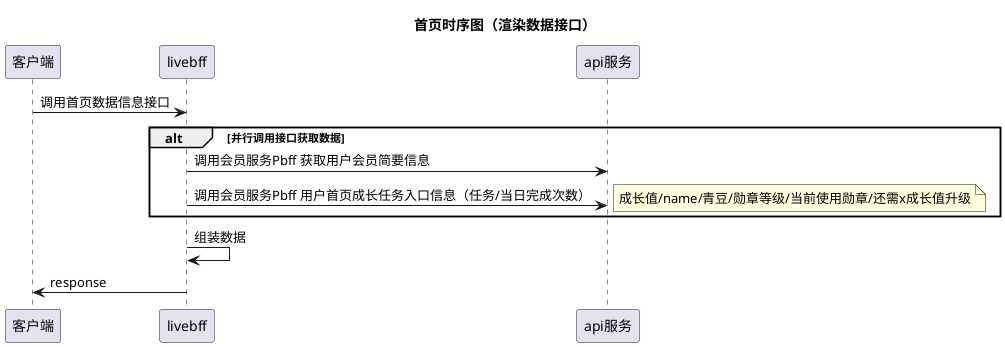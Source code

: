 
@startuml
title 首页时序图（渲染数据接口）
客户端 -> livebff: 调用首页数据信息接口

alt 并行调用接口获取数据
livebff -> api服务: 调用会员服务Pbff 获取用户会员简要信息
livebff -> api服务: 调用会员服务Pbff 用户首页成长任务入口信息（任务/当日完成次数）
note right
    成长值/name/青豆/勋章等级/当前使用勋章/还需x成长值升级
end note
end
livebff -> livebff: 组装数据
livebff -> 客户端: response


@enduml